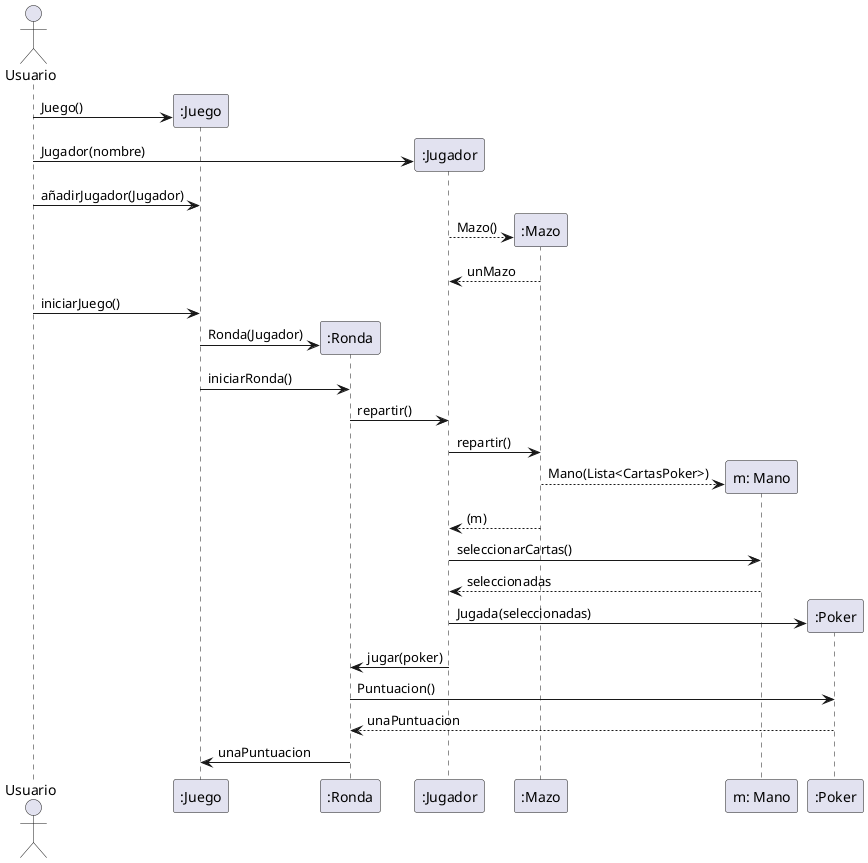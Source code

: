 @startuml
'https://plantuml.com/sequence-diagram

actor Usuario as user
participant ":Juego" as juego
participant ":Ronda" as ronda
participant ":Jugador" as jugador
participant ":Mazo" as mazo
participant "m: Mano" as mano

user -> juego**: Juego()
user -> jugador**: Jugador(nombre)
user -> juego: añadirJugador(Jugador)

jugador --> mazo **: Mazo()
mazo --> jugador: unMazo
user -> juego: iniciarJuego()

juego -> ronda**: Ronda(Jugador)
juego -> ronda: iniciarRonda()
ronda -> jugador: repartir()
jugador -> mazo: repartir()
mazo --> mano**: Mano(Lista<CartasPoker>)
mazo --> jugador:(m)

jugador -> mano: seleccionarCartas()
mano --> jugador: seleccionadas
jugador -> ":Poker" as jugada**: Jugada(seleccionadas)
jugador -> ronda: jugar(poker)

ronda -> jugada: Puntuacion()
jugada --> ronda: unaPuntuacion

ronda -> juego: unaPuntuacion
@enduml